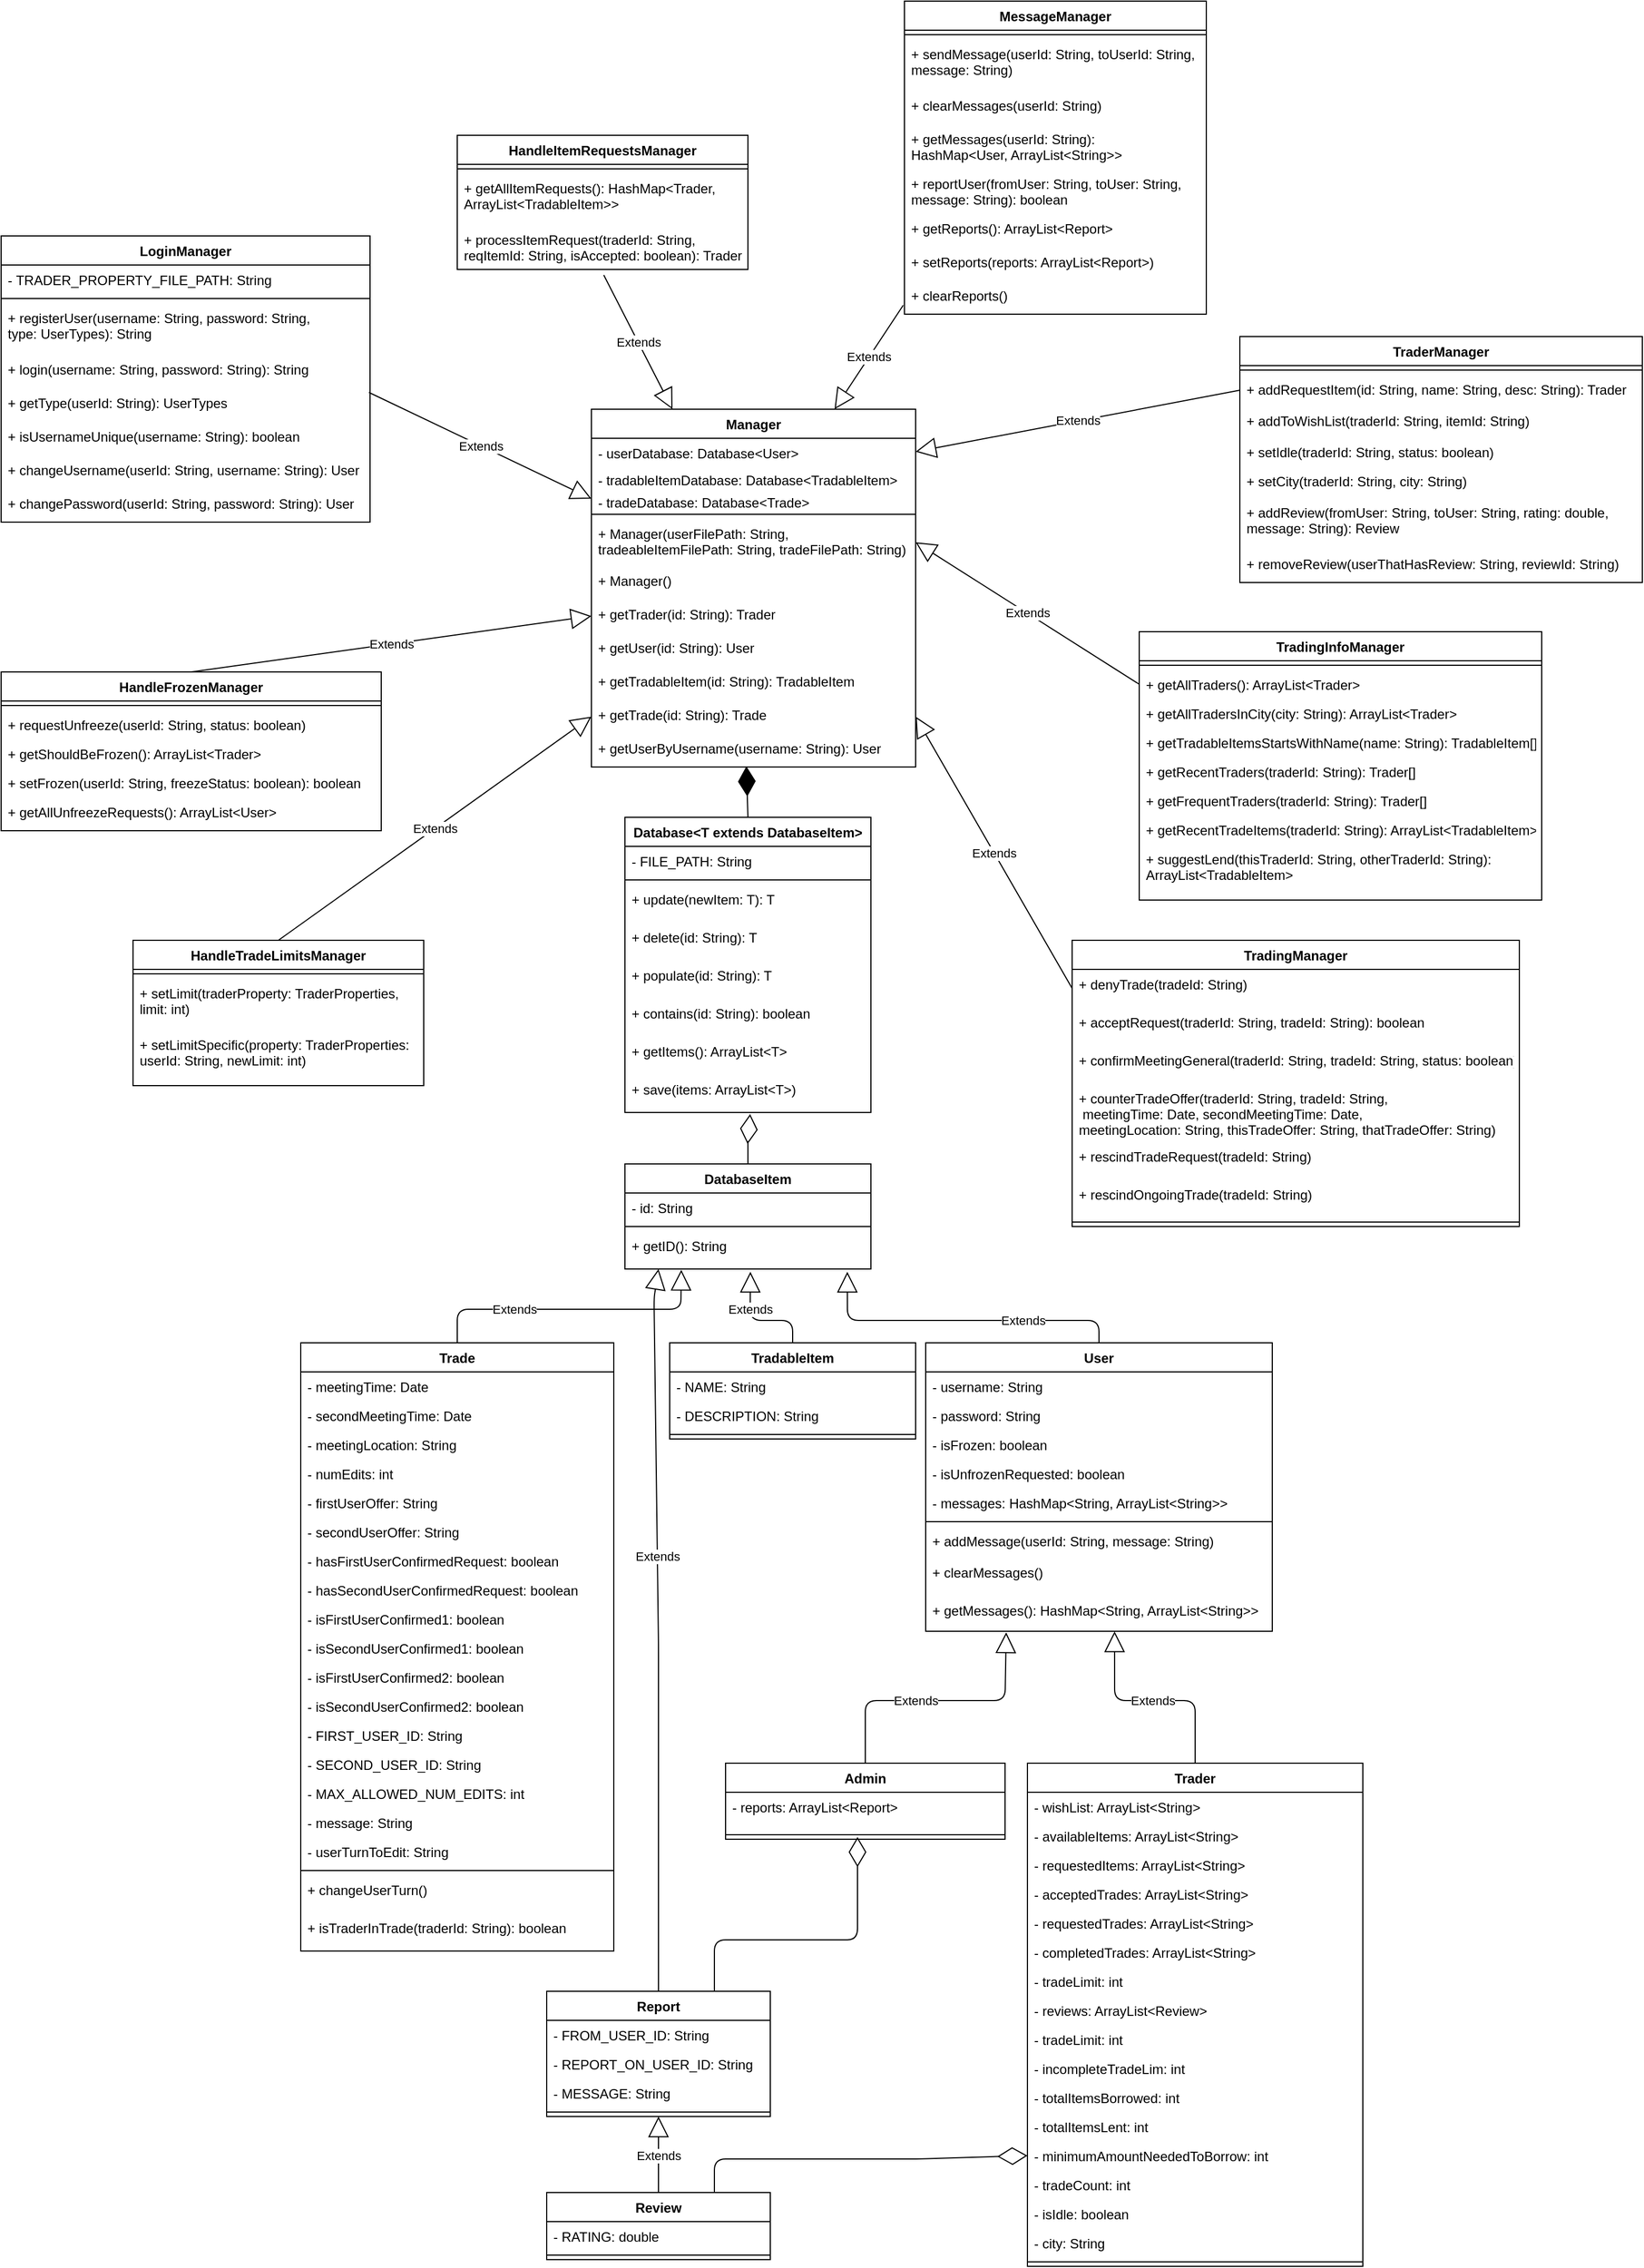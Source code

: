 <mxfile version="13.5.1" type="device"><diagram id="C5RBs43oDa-KdzZeNtuy" name="Page-1"><mxGraphModel dx="1808" dy="548" grid="1" gridSize="10" guides="1" tooltips="1" connect="1" arrows="1" fold="1" page="1" pageScale="1" pageWidth="827" pageHeight="1169" math="0" shadow="0"><root><mxCell id="WIyWlLk6GJQsqaUBKTNV-0"/><mxCell id="WIyWlLk6GJQsqaUBKTNV-1" parent="WIyWlLk6GJQsqaUBKTNV-0"/><mxCell id="7PWn8Yp-xH04kgllYcuz-197" value="Extends" style="endArrow=block;endSize=16;endFill=0;html=1;exitX=0.5;exitY=0;exitDx=0;exitDy=0;entryX=0.545;entryY=1.004;entryDx=0;entryDy=0;entryPerimeter=0;" parent="WIyWlLk6GJQsqaUBKTNV-1" source="7PWn8Yp-xH04kgllYcuz-126" target="7PWn8Yp-xH04kgllYcuz-152" edge="1"><mxGeometry x="-0.01" width="160" relative="1" as="geometry"><mxPoint x="300" y="1560" as="sourcePoint"/><mxPoint x="353.56" y="1542.748" as="targetPoint"/><Array as="points"><mxPoint x="490" y="1540"/><mxPoint x="418" y="1540"/></Array><mxPoint as="offset"/></mxGeometry></mxCell><mxCell id="7PWn8Yp-xH04kgllYcuz-198" value="Extends" style="endArrow=block;endSize=16;endFill=0;html=1;exitX=0.5;exitY=0;exitDx=0;exitDy=0;" parent="WIyWlLk6GJQsqaUBKTNV-1" source="7PWn8Yp-xH04kgllYcuz-140" edge="1"><mxGeometry x="-0.165" width="160" relative="1" as="geometry"><mxPoint x="575" y="1620.0" as="sourcePoint"/><mxPoint x="321" y="1479" as="targetPoint"/><Array as="points"><mxPoint x="195" y="1540"/><mxPoint x="320" y="1540"/></Array><mxPoint as="offset"/></mxGeometry></mxCell><mxCell id="7PWn8Yp-xH04kgllYcuz-229" value="Extends" style="endArrow=block;endSize=16;endFill=0;html=1;exitX=0.5;exitY=0;exitDx=0;exitDy=0;entryX=0.229;entryY=1.021;entryDx=0;entryDy=0;entryPerimeter=0;" parent="WIyWlLk6GJQsqaUBKTNV-1" source="7PWn8Yp-xH04kgllYcuz-157" target="7PWn8Yp-xH04kgllYcuz-228" edge="1"><mxGeometry x="-0.39" width="160" relative="1" as="geometry"><mxPoint x="205" y="1620" as="sourcePoint"/><mxPoint x="278.8" y="1524.844" as="targetPoint"/><Array as="points"><mxPoint x="-170" y="1190"/><mxPoint x="30" y="1190"/></Array><mxPoint as="offset"/></mxGeometry></mxCell><mxCell id="7PWn8Yp-xH04kgllYcuz-230" value="Extends" style="endArrow=block;endSize=16;endFill=0;html=1;exitX=0.5;exitY=0;exitDx=0;exitDy=0;entryX=0.51;entryY=1.074;entryDx=0;entryDy=0;entryPerimeter=0;" parent="WIyWlLk6GJQsqaUBKTNV-1" source="7PWn8Yp-xH04kgllYcuz-176" target="7PWn8Yp-xH04kgllYcuz-228" edge="1"><mxGeometry x="0.34" width="160" relative="1" as="geometry"><mxPoint x="-130" y="1230" as="sourcePoint"/><mxPoint x="39.94" y="1155.054" as="targetPoint"/><Array as="points"><mxPoint x="130" y="1200"/><mxPoint x="92" y="1200"/></Array><mxPoint as="offset"/></mxGeometry></mxCell><mxCell id="7PWn8Yp-xH04kgllYcuz-231" value="Extends" style="endArrow=block;endSize=16;endFill=0;html=1;exitX=0.5;exitY=0;exitDx=0;exitDy=0;entryX=0.904;entryY=1.074;entryDx=0;entryDy=0;entryPerimeter=0;" parent="WIyWlLk6GJQsqaUBKTNV-1" source="7PWn8Yp-xH04kgllYcuz-112" target="7PWn8Yp-xH04kgllYcuz-228" edge="1"><mxGeometry x="-0.39" width="160" relative="1" as="geometry"><mxPoint x="100" y="1230" as="sourcePoint"/><mxPoint x="140" y="1145" as="targetPoint"/><Array as="points"><mxPoint x="404" y="1200"/><mxPoint x="179" y="1200"/></Array><mxPoint as="offset"/></mxGeometry></mxCell><mxCell id="7PWn8Yp-xH04kgllYcuz-62" value="LoginManager" style="swimlane;fontStyle=1;align=center;verticalAlign=top;childLayout=stackLayout;horizontal=1;startSize=26;horizontalStack=0;resizeParent=1;resizeParentMax=0;resizeLast=0;collapsible=1;marginBottom=0;" parent="WIyWlLk6GJQsqaUBKTNV-1" vertex="1"><mxGeometry x="-578" y="230" width="330" height="256" as="geometry"/></mxCell><mxCell id="7PWn8Yp-xH04kgllYcuz-74" value="- TRADER_PROPERTY_FILE_PATH: String" style="text;strokeColor=none;fillColor=none;align=left;verticalAlign=top;spacingLeft=4;spacingRight=4;overflow=hidden;rotatable=0;points=[[0,0.5],[1,0.5]];portConstraint=eastwest;" parent="7PWn8Yp-xH04kgllYcuz-62" vertex="1"><mxGeometry y="26" width="330" height="26" as="geometry"/></mxCell><mxCell id="7PWn8Yp-xH04kgllYcuz-65" value="" style="line;strokeWidth=1;fillColor=none;align=left;verticalAlign=middle;spacingTop=-1;spacingLeft=3;spacingRight=3;rotatable=0;labelPosition=right;points=[];portConstraint=eastwest;" parent="7PWn8Yp-xH04kgllYcuz-62" vertex="1"><mxGeometry y="52" width="330" height="8" as="geometry"/></mxCell><mxCell id="7PWn8Yp-xH04kgllYcuz-70" value="+ registerUser(username: String, password: String, &#10;type: UserTypes): String" style="text;strokeColor=none;fillColor=none;align=left;verticalAlign=top;spacingLeft=4;spacingRight=4;overflow=hidden;rotatable=0;points=[[0,0.5],[1,0.5]];portConstraint=eastwest;" parent="7PWn8Yp-xH04kgllYcuz-62" vertex="1"><mxGeometry y="60" width="330" height="46" as="geometry"/></mxCell><mxCell id="7PWn8Yp-xH04kgllYcuz-75" value="+ login(username: String, password: String): String" style="text;strokeColor=none;fillColor=none;align=left;verticalAlign=top;spacingLeft=4;spacingRight=4;overflow=hidden;rotatable=0;points=[[0,0.5],[1,0.5]];portConstraint=eastwest;" parent="7PWn8Yp-xH04kgllYcuz-62" vertex="1"><mxGeometry y="106" width="330" height="30" as="geometry"/></mxCell><mxCell id="7PWn8Yp-xH04kgllYcuz-76" value="+ getType(userId: String): UserTypes" style="text;strokeColor=none;fillColor=none;align=left;verticalAlign=top;spacingLeft=4;spacingRight=4;overflow=hidden;rotatable=0;points=[[0,0.5],[1,0.5]];portConstraint=eastwest;" parent="7PWn8Yp-xH04kgllYcuz-62" vertex="1"><mxGeometry y="136" width="330" height="30" as="geometry"/></mxCell><mxCell id="7PWn8Yp-xH04kgllYcuz-77" value="+ isUsernameUnique(username: String): boolean" style="text;strokeColor=none;fillColor=none;align=left;verticalAlign=top;spacingLeft=4;spacingRight=4;overflow=hidden;rotatable=0;points=[[0,0.5],[1,0.5]];portConstraint=eastwest;" parent="7PWn8Yp-xH04kgllYcuz-62" vertex="1"><mxGeometry y="166" width="330" height="30" as="geometry"/></mxCell><mxCell id="ZZGzhJtJDZJ2j_Bna8Wa-62" value="+ changeUsername(userId: String, username: String): User" style="text;strokeColor=none;fillColor=none;align=left;verticalAlign=top;spacingLeft=4;spacingRight=4;overflow=hidden;rotatable=0;points=[[0,0.5],[1,0.5]];portConstraint=eastwest;" vertex="1" parent="7PWn8Yp-xH04kgllYcuz-62"><mxGeometry y="196" width="330" height="30" as="geometry"/></mxCell><mxCell id="ZZGzhJtJDZJ2j_Bna8Wa-63" value="+ changePassword(userId: String, password: String): User" style="text;strokeColor=none;fillColor=none;align=left;verticalAlign=top;spacingLeft=4;spacingRight=4;overflow=hidden;rotatable=0;points=[[0,0.5],[1,0.5]];portConstraint=eastwest;" vertex="1" parent="7PWn8Yp-xH04kgllYcuz-62"><mxGeometry y="226" width="330" height="30" as="geometry"/></mxCell><mxCell id="ZZGzhJtJDZJ2j_Bna8Wa-76" value="MessageManager" style="swimlane;fontStyle=1;align=center;verticalAlign=top;childLayout=stackLayout;horizontal=1;startSize=26;horizontalStack=0;resizeParent=1;resizeParentMax=0;resizeLast=0;collapsible=1;marginBottom=0;" vertex="1" parent="WIyWlLk6GJQsqaUBKTNV-1"><mxGeometry x="230" y="20" width="270" height="280" as="geometry"/></mxCell><mxCell id="ZZGzhJtJDZJ2j_Bna8Wa-77" value="" style="line;strokeWidth=1;fillColor=none;align=left;verticalAlign=middle;spacingTop=-1;spacingLeft=3;spacingRight=3;rotatable=0;labelPosition=right;points=[];portConstraint=eastwest;" vertex="1" parent="ZZGzhJtJDZJ2j_Bna8Wa-76"><mxGeometry y="26" width="270" height="8" as="geometry"/></mxCell><mxCell id="ZZGzhJtJDZJ2j_Bna8Wa-78" value="+ sendMessage(userId: String, toUserId: String, &#10;message: String)" style="text;strokeColor=none;fillColor=none;align=left;verticalAlign=top;spacingLeft=4;spacingRight=4;overflow=hidden;rotatable=0;points=[[0,0.5],[1,0.5]];portConstraint=eastwest;" vertex="1" parent="ZZGzhJtJDZJ2j_Bna8Wa-76"><mxGeometry y="34" width="270" height="46" as="geometry"/></mxCell><mxCell id="ZZGzhJtJDZJ2j_Bna8Wa-81" value="+ clearMessages(userId: String)" style="text;strokeColor=none;fillColor=none;align=left;verticalAlign=top;spacingLeft=4;spacingRight=4;overflow=hidden;rotatable=0;points=[[0,0.5],[1,0.5]];portConstraint=eastwest;" vertex="1" parent="ZZGzhJtJDZJ2j_Bna8Wa-76"><mxGeometry y="80" width="270" height="30" as="geometry"/></mxCell><mxCell id="ZZGzhJtJDZJ2j_Bna8Wa-82" value="+ getMessages(userId: String): &#10;HashMap&lt;User, ArrayList&lt;String&gt;&gt;" style="text;strokeColor=none;fillColor=none;align=left;verticalAlign=top;spacingLeft=4;spacingRight=4;overflow=hidden;rotatable=0;points=[[0,0.5],[1,0.5]];portConstraint=eastwest;" vertex="1" parent="ZZGzhJtJDZJ2j_Bna8Wa-76"><mxGeometry y="110" width="270" height="40" as="geometry"/></mxCell><mxCell id="ZZGzhJtJDZJ2j_Bna8Wa-83" value="+ reportUser(fromUser: String, toUser: String, &#10;message: String): boolean" style="text;strokeColor=none;fillColor=none;align=left;verticalAlign=top;spacingLeft=4;spacingRight=4;overflow=hidden;rotatable=0;points=[[0,0.5],[1,0.5]];portConstraint=eastwest;" vertex="1" parent="ZZGzhJtJDZJ2j_Bna8Wa-76"><mxGeometry y="150" width="270" height="40" as="geometry"/></mxCell><mxCell id="ZZGzhJtJDZJ2j_Bna8Wa-84" value="+ getReports(): ArrayList&lt;Report&gt;" style="text;strokeColor=none;fillColor=none;align=left;verticalAlign=top;spacingLeft=4;spacingRight=4;overflow=hidden;rotatable=0;points=[[0,0.5],[1,0.5]];portConstraint=eastwest;" vertex="1" parent="ZZGzhJtJDZJ2j_Bna8Wa-76"><mxGeometry y="190" width="270" height="30" as="geometry"/></mxCell><mxCell id="ZZGzhJtJDZJ2j_Bna8Wa-85" value="+ setReports(reports: ArrayList&lt;Report&gt;)" style="text;strokeColor=none;fillColor=none;align=left;verticalAlign=top;spacingLeft=4;spacingRight=4;overflow=hidden;rotatable=0;points=[[0,0.5],[1,0.5]];portConstraint=eastwest;" vertex="1" parent="ZZGzhJtJDZJ2j_Bna8Wa-76"><mxGeometry y="220" width="270" height="30" as="geometry"/></mxCell><mxCell id="ZZGzhJtJDZJ2j_Bna8Wa-86" value="+ clearReports()" style="text;strokeColor=none;fillColor=none;align=left;verticalAlign=top;spacingLeft=4;spacingRight=4;overflow=hidden;rotatable=0;points=[[0,0.5],[1,0.5]];portConstraint=eastwest;" vertex="1" parent="ZZGzhJtJDZJ2j_Bna8Wa-76"><mxGeometry y="250" width="270" height="30" as="geometry"/></mxCell><mxCell id="ZZGzhJtJDZJ2j_Bna8Wa-51" value="HandleItemRequestsManager" style="swimlane;fontStyle=1;align=center;verticalAlign=top;childLayout=stackLayout;horizontal=1;startSize=26;horizontalStack=0;resizeParent=1;resizeParentMax=0;resizeLast=0;collapsible=1;marginBottom=0;" vertex="1" parent="WIyWlLk6GJQsqaUBKTNV-1"><mxGeometry x="-170" y="140" width="260" height="120" as="geometry"/></mxCell><mxCell id="ZZGzhJtJDZJ2j_Bna8Wa-52" value="" style="line;strokeWidth=1;fillColor=none;align=left;verticalAlign=middle;spacingTop=-1;spacingLeft=3;spacingRight=3;rotatable=0;labelPosition=right;points=[];portConstraint=eastwest;" vertex="1" parent="ZZGzhJtJDZJ2j_Bna8Wa-51"><mxGeometry y="26" width="260" height="8" as="geometry"/></mxCell><mxCell id="ZZGzhJtJDZJ2j_Bna8Wa-53" value="+ getAllItemRequests(): HashMap&lt;Trader, &#10;ArrayList&lt;TradableItem&gt;&gt;" style="text;strokeColor=none;fillColor=none;align=left;verticalAlign=top;spacingLeft=4;spacingRight=4;overflow=hidden;rotatable=0;points=[[0,0.5],[1,0.5]];portConstraint=eastwest;" vertex="1" parent="ZZGzhJtJDZJ2j_Bna8Wa-51"><mxGeometry y="34" width="260" height="46" as="geometry"/></mxCell><mxCell id="ZZGzhJtJDZJ2j_Bna8Wa-56" value="+ processItemRequest(traderId: String, &#10;reqItemId: String, isAccepted: boolean): Trader" style="text;strokeColor=none;fillColor=none;align=left;verticalAlign=top;spacingLeft=4;spacingRight=4;overflow=hidden;rotatable=0;points=[[0,0.5],[1,0.5]];portConstraint=eastwest;" vertex="1" parent="ZZGzhJtJDZJ2j_Bna8Wa-51"><mxGeometry y="80" width="260" height="40" as="geometry"/></mxCell><mxCell id="7PWn8Yp-xH04kgllYcuz-101" value="TraderManager" style="swimlane;fontStyle=1;align=center;verticalAlign=top;childLayout=stackLayout;horizontal=1;startSize=26;horizontalStack=0;resizeParent=1;resizeParentMax=0;resizeLast=0;collapsible=1;marginBottom=0;" parent="WIyWlLk6GJQsqaUBKTNV-1" vertex="1"><mxGeometry x="530" y="320" width="360" height="220" as="geometry"/></mxCell><mxCell id="7PWn8Yp-xH04kgllYcuz-106" value="" style="line;strokeWidth=1;fillColor=none;align=left;verticalAlign=middle;spacingTop=-1;spacingLeft=3;spacingRight=3;rotatable=0;labelPosition=right;points=[];portConstraint=eastwest;" parent="7PWn8Yp-xH04kgllYcuz-101" vertex="1"><mxGeometry y="26" width="360" height="8" as="geometry"/></mxCell><mxCell id="7PWn8Yp-xH04kgllYcuz-107" value="+ addRequestItem(id: String, name: String, desc: String): Trader" style="text;strokeColor=none;fillColor=none;align=left;verticalAlign=top;spacingLeft=4;spacingRight=4;overflow=hidden;rotatable=0;points=[[0,0.5],[1,0.5]];portConstraint=eastwest;" parent="7PWn8Yp-xH04kgllYcuz-101" vertex="1"><mxGeometry y="34" width="360" height="28" as="geometry"/></mxCell><mxCell id="7PWn8Yp-xH04kgllYcuz-108" value="+ addToWishList(traderId: String, itemId: String)" style="text;strokeColor=none;fillColor=none;align=left;verticalAlign=top;spacingLeft=4;spacingRight=4;overflow=hidden;rotatable=0;points=[[0,0.5],[1,0.5]];portConstraint=eastwest;" parent="7PWn8Yp-xH04kgllYcuz-101" vertex="1"><mxGeometry y="62" width="360" height="28" as="geometry"/></mxCell><mxCell id="7PWn8Yp-xH04kgllYcuz-109" value="+ setIdle(traderId: String, status: boolean)" style="text;strokeColor=none;fillColor=none;align=left;verticalAlign=top;spacingLeft=4;spacingRight=4;overflow=hidden;rotatable=0;points=[[0,0.5],[1,0.5]];portConstraint=eastwest;" parent="7PWn8Yp-xH04kgllYcuz-101" vertex="1"><mxGeometry y="90" width="360" height="26" as="geometry"/></mxCell><mxCell id="7PWn8Yp-xH04kgllYcuz-110" value="+ setCity(traderId: String, city: String)" style="text;strokeColor=none;fillColor=none;align=left;verticalAlign=top;spacingLeft=4;spacingRight=4;overflow=hidden;rotatable=0;points=[[0,0.5],[1,0.5]];portConstraint=eastwest;" parent="7PWn8Yp-xH04kgllYcuz-101" vertex="1"><mxGeometry y="116" width="360" height="28" as="geometry"/></mxCell><mxCell id="7PWn8Yp-xH04kgllYcuz-111" value="+ addReview(fromUser: String, toUser: String, rating: double, &#10;message: String): Review" style="text;strokeColor=none;fillColor=none;align=left;verticalAlign=top;spacingLeft=4;spacingRight=4;overflow=hidden;rotatable=0;points=[[0,0.5],[1,0.5]];portConstraint=eastwest;" parent="7PWn8Yp-xH04kgllYcuz-101" vertex="1"><mxGeometry y="144" width="360" height="46" as="geometry"/></mxCell><mxCell id="ZZGzhJtJDZJ2j_Bna8Wa-88" value="+ removeReview(userThatHasReview: String, reviewId: String)" style="text;strokeColor=none;fillColor=none;align=left;verticalAlign=top;spacingLeft=4;spacingRight=4;overflow=hidden;rotatable=0;points=[[0,0.5],[1,0.5]];portConstraint=eastwest;" vertex="1" parent="7PWn8Yp-xH04kgllYcuz-101"><mxGeometry y="190" width="360" height="30" as="geometry"/></mxCell><mxCell id="7PWn8Yp-xH04kgllYcuz-140" value="Admin" style="swimlane;fontStyle=1;align=center;verticalAlign=top;childLayout=stackLayout;horizontal=1;startSize=26;horizontalStack=0;resizeParent=1;resizeParentMax=0;resizeLast=0;collapsible=1;marginBottom=0;" parent="WIyWlLk6GJQsqaUBKTNV-1" vertex="1"><mxGeometry x="70" y="1596" width="250" height="68" as="geometry"/></mxCell><mxCell id="ZZGzhJtJDZJ2j_Bna8Wa-40" value="- reports: ArrayList&lt;Report&gt;" style="text;strokeColor=none;fillColor=none;align=left;verticalAlign=top;spacingLeft=4;spacingRight=4;overflow=hidden;rotatable=0;points=[[0,0.5],[1,0.5]];portConstraint=eastwest;" vertex="1" parent="7PWn8Yp-xH04kgllYcuz-140"><mxGeometry y="26" width="250" height="34" as="geometry"/></mxCell><mxCell id="7PWn8Yp-xH04kgllYcuz-148" value="" style="line;strokeWidth=1;fillColor=none;align=left;verticalAlign=middle;spacingTop=-1;spacingLeft=3;spacingRight=3;rotatable=0;labelPosition=right;points=[];portConstraint=eastwest;" parent="7PWn8Yp-xH04kgllYcuz-140" vertex="1"><mxGeometry y="60" width="250" height="8" as="geometry"/></mxCell><mxCell id="7PWn8Yp-xH04kgllYcuz-223" value="DatabaseItem" style="swimlane;fontStyle=1;align=center;verticalAlign=top;childLayout=stackLayout;horizontal=1;startSize=26;horizontalStack=0;resizeParent=1;resizeParentMax=0;resizeLast=0;collapsible=1;marginBottom=0;" parent="WIyWlLk6GJQsqaUBKTNV-1" vertex="1"><mxGeometry x="-20" y="1060" width="220" height="94" as="geometry"/></mxCell><mxCell id="7PWn8Yp-xH04kgllYcuz-224" value="- id: String" style="text;strokeColor=none;fillColor=none;align=left;verticalAlign=top;spacingLeft=4;spacingRight=4;overflow=hidden;rotatable=0;points=[[0,0.5],[1,0.5]];portConstraint=eastwest;" parent="7PWn8Yp-xH04kgllYcuz-223" vertex="1"><mxGeometry y="26" width="220" height="26" as="geometry"/></mxCell><mxCell id="7PWn8Yp-xH04kgllYcuz-226" value="" style="line;strokeWidth=1;fillColor=none;align=left;verticalAlign=middle;spacingTop=-1;spacingLeft=3;spacingRight=3;rotatable=0;labelPosition=right;points=[];portConstraint=eastwest;" parent="7PWn8Yp-xH04kgllYcuz-223" vertex="1"><mxGeometry y="52" width="220" height="8" as="geometry"/></mxCell><mxCell id="7PWn8Yp-xH04kgllYcuz-228" value="+ getID(): String" style="text;strokeColor=none;fillColor=none;align=left;verticalAlign=top;spacingLeft=4;spacingRight=4;overflow=hidden;rotatable=0;points=[[0,0.5],[1,0.5]];portConstraint=eastwest;" parent="7PWn8Yp-xH04kgllYcuz-223" vertex="1"><mxGeometry y="60" width="220" height="34" as="geometry"/></mxCell><mxCell id="7PWn8Yp-xH04kgllYcuz-246" value="" style="endArrow=diamondThin;endFill=0;endSize=24;html=1;exitX=0.5;exitY=0;exitDx=0;exitDy=0;entryX=0.509;entryY=1.042;entryDx=0;entryDy=0;entryPerimeter=0;" parent="WIyWlLk6GJQsqaUBKTNV-1" source="7PWn8Yp-xH04kgllYcuz-223" target="7PWn8Yp-xH04kgllYcuz-240" edge="1"><mxGeometry width="160" relative="1" as="geometry"><mxPoint x="625" y="1010.0" as="sourcePoint"/><mxPoint x="90" y="1010" as="targetPoint"/><Array as="points"><mxPoint x="90" y="1039"/></Array></mxGeometry></mxCell><mxCell id="7PWn8Yp-xH04kgllYcuz-157" value="Trade" style="swimlane;fontStyle=1;align=center;verticalAlign=top;childLayout=stackLayout;horizontal=1;startSize=26;horizontalStack=0;resizeParent=1;resizeParentMax=0;resizeLast=0;collapsible=1;marginBottom=0;" parent="WIyWlLk6GJQsqaUBKTNV-1" vertex="1"><mxGeometry x="-310" y="1220" width="280" height="544" as="geometry"/></mxCell><mxCell id="7PWn8Yp-xH04kgllYcuz-158" value="- meetingTime: Date" style="text;strokeColor=none;fillColor=none;align=left;verticalAlign=top;spacingLeft=4;spacingRight=4;overflow=hidden;rotatable=0;points=[[0,0.5],[1,0.5]];portConstraint=eastwest;" parent="7PWn8Yp-xH04kgllYcuz-157" vertex="1"><mxGeometry y="26" width="280" height="26" as="geometry"/></mxCell><mxCell id="7PWn8Yp-xH04kgllYcuz-159" value="- secondMeetingTime: Date" style="text;strokeColor=none;fillColor=none;align=left;verticalAlign=top;spacingLeft=4;spacingRight=4;overflow=hidden;rotatable=0;points=[[0,0.5],[1,0.5]];portConstraint=eastwest;" parent="7PWn8Yp-xH04kgllYcuz-157" vertex="1"><mxGeometry y="52" width="280" height="26" as="geometry"/></mxCell><mxCell id="7PWn8Yp-xH04kgllYcuz-160" value="- meetingLocation: String" style="text;strokeColor=none;fillColor=none;align=left;verticalAlign=top;spacingLeft=4;spacingRight=4;overflow=hidden;rotatable=0;points=[[0,0.5],[1,0.5]];portConstraint=eastwest;" parent="7PWn8Yp-xH04kgllYcuz-157" vertex="1"><mxGeometry y="78" width="280" height="26" as="geometry"/></mxCell><mxCell id="7PWn8Yp-xH04kgllYcuz-168" value="- numEdits: int" style="text;strokeColor=none;fillColor=none;align=left;verticalAlign=top;spacingLeft=4;spacingRight=4;overflow=hidden;rotatable=0;points=[[0,0.5],[1,0.5]];portConstraint=eastwest;" parent="7PWn8Yp-xH04kgllYcuz-157" vertex="1"><mxGeometry y="104" width="280" height="26" as="geometry"/></mxCell><mxCell id="7PWn8Yp-xH04kgllYcuz-169" value="- firstUserOffer: String" style="text;strokeColor=none;fillColor=none;align=left;verticalAlign=top;spacingLeft=4;spacingRight=4;overflow=hidden;rotatable=0;points=[[0,0.5],[1,0.5]];portConstraint=eastwest;" parent="7PWn8Yp-xH04kgllYcuz-157" vertex="1"><mxGeometry y="130" width="280" height="26" as="geometry"/></mxCell><mxCell id="7PWn8Yp-xH04kgllYcuz-161" value="- secondUserOffer: String" style="text;strokeColor=none;fillColor=none;align=left;verticalAlign=top;spacingLeft=4;spacingRight=4;overflow=hidden;rotatable=0;points=[[0,0.5],[1,0.5]];portConstraint=eastwest;" parent="7PWn8Yp-xH04kgllYcuz-157" vertex="1"><mxGeometry y="156" width="280" height="26" as="geometry"/></mxCell><mxCell id="7PWn8Yp-xH04kgllYcuz-170" value="- hasFirstUserConfirmedRequest: boolean" style="text;strokeColor=none;fillColor=none;align=left;verticalAlign=top;spacingLeft=4;spacingRight=4;overflow=hidden;rotatable=0;points=[[0,0.5],[1,0.5]];portConstraint=eastwest;" parent="7PWn8Yp-xH04kgllYcuz-157" vertex="1"><mxGeometry y="182" width="280" height="26" as="geometry"/></mxCell><mxCell id="ZZGzhJtJDZJ2j_Bna8Wa-18" value="- hasSecondUserConfirmedRequest: boolean" style="text;strokeColor=none;fillColor=none;align=left;verticalAlign=top;spacingLeft=4;spacingRight=4;overflow=hidden;rotatable=0;points=[[0,0.5],[1,0.5]];portConstraint=eastwest;" vertex="1" parent="7PWn8Yp-xH04kgllYcuz-157"><mxGeometry y="208" width="280" height="26" as="geometry"/></mxCell><mxCell id="ZZGzhJtJDZJ2j_Bna8Wa-19" value="- isFirstUserConfirmed1: boolean" style="text;strokeColor=none;fillColor=none;align=left;verticalAlign=top;spacingLeft=4;spacingRight=4;overflow=hidden;rotatable=0;points=[[0,0.5],[1,0.5]];portConstraint=eastwest;" vertex="1" parent="7PWn8Yp-xH04kgllYcuz-157"><mxGeometry y="234" width="280" height="26" as="geometry"/></mxCell><mxCell id="ZZGzhJtJDZJ2j_Bna8Wa-22" value="- isSecondUserConfirmed1: boolean" style="text;strokeColor=none;fillColor=none;align=left;verticalAlign=top;spacingLeft=4;spacingRight=4;overflow=hidden;rotatable=0;points=[[0,0.5],[1,0.5]];portConstraint=eastwest;" vertex="1" parent="7PWn8Yp-xH04kgllYcuz-157"><mxGeometry y="260" width="280" height="26" as="geometry"/></mxCell><mxCell id="ZZGzhJtJDZJ2j_Bna8Wa-21" value="- isFirstUserConfirmed2: boolean" style="text;strokeColor=none;fillColor=none;align=left;verticalAlign=top;spacingLeft=4;spacingRight=4;overflow=hidden;rotatable=0;points=[[0,0.5],[1,0.5]];portConstraint=eastwest;" vertex="1" parent="7PWn8Yp-xH04kgllYcuz-157"><mxGeometry y="286" width="280" height="26" as="geometry"/></mxCell><mxCell id="ZZGzhJtJDZJ2j_Bna8Wa-20" value="- isSecondUserConfirmed2: boolean" style="text;strokeColor=none;fillColor=none;align=left;verticalAlign=top;spacingLeft=4;spacingRight=4;overflow=hidden;rotatable=0;points=[[0,0.5],[1,0.5]];portConstraint=eastwest;" vertex="1" parent="7PWn8Yp-xH04kgllYcuz-157"><mxGeometry y="312" width="280" height="26" as="geometry"/></mxCell><mxCell id="ZZGzhJtJDZJ2j_Bna8Wa-23" value="- FIRST_USER_ID: String" style="text;strokeColor=none;fillColor=none;align=left;verticalAlign=top;spacingLeft=4;spacingRight=4;overflow=hidden;rotatable=0;points=[[0,0.5],[1,0.5]];portConstraint=eastwest;" vertex="1" parent="7PWn8Yp-xH04kgllYcuz-157"><mxGeometry y="338" width="280" height="26" as="geometry"/></mxCell><mxCell id="ZZGzhJtJDZJ2j_Bna8Wa-25" value="- SECOND_USER_ID: String" style="text;strokeColor=none;fillColor=none;align=left;verticalAlign=top;spacingLeft=4;spacingRight=4;overflow=hidden;rotatable=0;points=[[0,0.5],[1,0.5]];portConstraint=eastwest;" vertex="1" parent="7PWn8Yp-xH04kgllYcuz-157"><mxGeometry y="364" width="280" height="26" as="geometry"/></mxCell><mxCell id="ZZGzhJtJDZJ2j_Bna8Wa-24" value="- MAX_ALLOWED_NUM_EDITS: int" style="text;strokeColor=none;fillColor=none;align=left;verticalAlign=top;spacingLeft=4;spacingRight=4;overflow=hidden;rotatable=0;points=[[0,0.5],[1,0.5]];portConstraint=eastwest;" vertex="1" parent="7PWn8Yp-xH04kgllYcuz-157"><mxGeometry y="390" width="280" height="26" as="geometry"/></mxCell><mxCell id="ZZGzhJtJDZJ2j_Bna8Wa-26" value="- message: String" style="text;strokeColor=none;fillColor=none;align=left;verticalAlign=top;spacingLeft=4;spacingRight=4;overflow=hidden;rotatable=0;points=[[0,0.5],[1,0.5]];portConstraint=eastwest;" vertex="1" parent="7PWn8Yp-xH04kgllYcuz-157"><mxGeometry y="416" width="280" height="26" as="geometry"/></mxCell><mxCell id="ZZGzhJtJDZJ2j_Bna8Wa-27" value="- userTurnToEdit: String" style="text;strokeColor=none;fillColor=none;align=left;verticalAlign=top;spacingLeft=4;spacingRight=4;overflow=hidden;rotatable=0;points=[[0,0.5],[1,0.5]];portConstraint=eastwest;" vertex="1" parent="7PWn8Yp-xH04kgllYcuz-157"><mxGeometry y="442" width="280" height="26" as="geometry"/></mxCell><mxCell id="7PWn8Yp-xH04kgllYcuz-162" value="" style="line;strokeWidth=1;fillColor=none;align=left;verticalAlign=middle;spacingTop=-1;spacingLeft=3;spacingRight=3;rotatable=0;labelPosition=right;points=[];portConstraint=eastwest;" parent="7PWn8Yp-xH04kgllYcuz-157" vertex="1"><mxGeometry y="468" width="280" height="8" as="geometry"/></mxCell><mxCell id="7PWn8Yp-xH04kgllYcuz-175" value="+ changeUserTurn()" style="text;strokeColor=none;fillColor=none;align=left;verticalAlign=top;spacingLeft=4;spacingRight=4;overflow=hidden;rotatable=0;points=[[0,0.5],[1,0.5]];portConstraint=eastwest;" parent="7PWn8Yp-xH04kgllYcuz-157" vertex="1"><mxGeometry y="476" width="280" height="34" as="geometry"/></mxCell><mxCell id="ZZGzhJtJDZJ2j_Bna8Wa-28" value="+ isTraderInTrade(traderId: String): boolean" style="text;strokeColor=none;fillColor=none;align=left;verticalAlign=top;spacingLeft=4;spacingRight=4;overflow=hidden;rotatable=0;points=[[0,0.5],[1,0.5]];portConstraint=eastwest;" vertex="1" parent="7PWn8Yp-xH04kgllYcuz-157"><mxGeometry y="510" width="280" height="34" as="geometry"/></mxCell><mxCell id="ZZGzhJtJDZJ2j_Bna8Wa-107" value="Extends" style="endArrow=block;endSize=16;endFill=0;html=1;exitX=0.5;exitY=0;exitDx=0;exitDy=0;" edge="1" parent="WIyWlLk6GJQsqaUBKTNV-1" source="ZZGzhJtJDZJ2j_Bna8Wa-11"><mxGeometry x="0.204" width="160" relative="1" as="geometry"><mxPoint x="10.0" y="1977.29" as="sourcePoint"/><mxPoint x="10" y="1912" as="targetPoint"/><Array as="points"><mxPoint x="10" y="1990"/><mxPoint x="10" y="1947"/></Array><mxPoint as="offset"/></mxGeometry></mxCell><mxCell id="ZZGzhJtJDZJ2j_Bna8Wa-108" value="Extends" style="endArrow=block;endSize=16;endFill=0;html=1;exitX=0.5;exitY=0;exitDx=0;exitDy=0;" edge="1" parent="WIyWlLk6GJQsqaUBKTNV-1" source="ZZGzhJtJDZJ2j_Bna8Wa-0"><mxGeometry x="0.204" width="160" relative="1" as="geometry"><mxPoint x="-400" y="1237" as="sourcePoint"/><mxPoint x="10" y="1154" as="targetPoint"/><Array as="points"><mxPoint x="10" y="1490"/><mxPoint x="6" y="1180"/></Array><mxPoint as="offset"/></mxGeometry></mxCell><mxCell id="7PWn8Yp-xH04kgllYcuz-78" value="TradingInfoManager" style="swimlane;fontStyle=1;align=center;verticalAlign=top;childLayout=stackLayout;horizontal=1;startSize=26;horizontalStack=0;resizeParent=1;resizeParentMax=0;resizeLast=0;collapsible=1;marginBottom=0;" parent="WIyWlLk6GJQsqaUBKTNV-1" vertex="1"><mxGeometry x="440" y="584" width="360" height="240" as="geometry"/></mxCell><mxCell id="7PWn8Yp-xH04kgllYcuz-81" value="" style="line;strokeWidth=1;fillColor=none;align=left;verticalAlign=middle;spacingTop=-1;spacingLeft=3;spacingRight=3;rotatable=0;labelPosition=right;points=[];portConstraint=eastwest;" parent="7PWn8Yp-xH04kgllYcuz-78" vertex="1"><mxGeometry y="26" width="360" height="8" as="geometry"/></mxCell><mxCell id="7PWn8Yp-xH04kgllYcuz-84" value="+ getAllTraders(): ArrayList&lt;Trader&gt;" style="text;strokeColor=none;fillColor=none;align=left;verticalAlign=top;spacingLeft=4;spacingRight=4;overflow=hidden;rotatable=0;points=[[0,0.5],[1,0.5]];portConstraint=eastwest;" parent="7PWn8Yp-xH04kgllYcuz-78" vertex="1"><mxGeometry y="34" width="360" height="26" as="geometry"/></mxCell><mxCell id="ZZGzhJtJDZJ2j_Bna8Wa-89" value="+ getAllTradersInCity(city: String): ArrayList&lt;Trader&gt;" style="text;strokeColor=none;fillColor=none;align=left;verticalAlign=top;spacingLeft=4;spacingRight=4;overflow=hidden;rotatable=0;points=[[0,0.5],[1,0.5]];portConstraint=eastwest;" vertex="1" parent="7PWn8Yp-xH04kgllYcuz-78"><mxGeometry y="60" width="360" height="26" as="geometry"/></mxCell><mxCell id="ZZGzhJtJDZJ2j_Bna8Wa-90" value="+ getTradableItemsStartsWithName(name: String): TradableItem[]" style="text;strokeColor=none;fillColor=none;align=left;verticalAlign=top;spacingLeft=4;spacingRight=4;overflow=hidden;rotatable=0;points=[[0,0.5],[1,0.5]];portConstraint=eastwest;" vertex="1" parent="7PWn8Yp-xH04kgllYcuz-78"><mxGeometry y="86" width="360" height="26" as="geometry"/></mxCell><mxCell id="ZZGzhJtJDZJ2j_Bna8Wa-91" value="+ getRecentTraders(traderId: String): Trader[]" style="text;strokeColor=none;fillColor=none;align=left;verticalAlign=top;spacingLeft=4;spacingRight=4;overflow=hidden;rotatable=0;points=[[0,0.5],[1,0.5]];portConstraint=eastwest;" vertex="1" parent="7PWn8Yp-xH04kgllYcuz-78"><mxGeometry y="112" width="360" height="26" as="geometry"/></mxCell><mxCell id="ZZGzhJtJDZJ2j_Bna8Wa-92" value="+ getFrequentTraders(traderId: String): Trader[]" style="text;strokeColor=none;fillColor=none;align=left;verticalAlign=top;spacingLeft=4;spacingRight=4;overflow=hidden;rotatable=0;points=[[0,0.5],[1,0.5]];portConstraint=eastwest;" vertex="1" parent="7PWn8Yp-xH04kgllYcuz-78"><mxGeometry y="138" width="360" height="26" as="geometry"/></mxCell><mxCell id="ZZGzhJtJDZJ2j_Bna8Wa-93" value="+ getRecentTradeItems(traderId: String): ArrayList&lt;TradableItem&gt;" style="text;strokeColor=none;fillColor=none;align=left;verticalAlign=top;spacingLeft=4;spacingRight=4;overflow=hidden;rotatable=0;points=[[0,0.5],[1,0.5]];portConstraint=eastwest;" vertex="1" parent="7PWn8Yp-xH04kgllYcuz-78"><mxGeometry y="164" width="360" height="26" as="geometry"/></mxCell><mxCell id="ZZGzhJtJDZJ2j_Bna8Wa-94" value="+ suggestLend(thisTraderId: String, otherTraderId: String): &#10;ArrayList&lt;TradableItem&gt;" style="text;strokeColor=none;fillColor=none;align=left;verticalAlign=top;spacingLeft=4;spacingRight=4;overflow=hidden;rotatable=0;points=[[0,0.5],[1,0.5]];portConstraint=eastwest;" vertex="1" parent="7PWn8Yp-xH04kgllYcuz-78"><mxGeometry y="190" width="360" height="50" as="geometry"/></mxCell><mxCell id="ZZGzhJtJDZJ2j_Bna8Wa-42" value="HandleFrozenManager" style="swimlane;fontStyle=1;align=center;verticalAlign=top;childLayout=stackLayout;horizontal=1;startSize=26;horizontalStack=0;resizeParent=1;resizeParentMax=0;resizeLast=0;collapsible=1;marginBottom=0;" vertex="1" parent="WIyWlLk6GJQsqaUBKTNV-1"><mxGeometry x="-578" y="620" width="340" height="142" as="geometry"/></mxCell><mxCell id="ZZGzhJtJDZJ2j_Bna8Wa-45" value="" style="line;strokeWidth=1;fillColor=none;align=left;verticalAlign=middle;spacingTop=-1;spacingLeft=3;spacingRight=3;rotatable=0;labelPosition=right;points=[];portConstraint=eastwest;" vertex="1" parent="ZZGzhJtJDZJ2j_Bna8Wa-42"><mxGeometry y="26" width="340" height="8" as="geometry"/></mxCell><mxCell id="ZZGzhJtJDZJ2j_Bna8Wa-46" value="+ requestUnfreeze(userId: String, status: boolean)" style="text;strokeColor=none;fillColor=none;align=left;verticalAlign=top;spacingLeft=4;spacingRight=4;overflow=hidden;rotatable=0;points=[[0,0.5],[1,0.5]];portConstraint=eastwest;" vertex="1" parent="ZZGzhJtJDZJ2j_Bna8Wa-42"><mxGeometry y="34" width="340" height="26" as="geometry"/></mxCell><mxCell id="ZZGzhJtJDZJ2j_Bna8Wa-47" value="+ getShouldBeFrozen(): ArrayList&lt;Trader&gt;" style="text;strokeColor=none;fillColor=none;align=left;verticalAlign=top;spacingLeft=4;spacingRight=4;overflow=hidden;rotatable=0;points=[[0,0.5],[1,0.5]];portConstraint=eastwest;" vertex="1" parent="ZZGzhJtJDZJ2j_Bna8Wa-42"><mxGeometry y="60" width="340" height="26" as="geometry"/></mxCell><mxCell id="ZZGzhJtJDZJ2j_Bna8Wa-48" value="+ setFrozen(userId: String, freezeStatus: boolean): boolean" style="text;strokeColor=none;fillColor=none;align=left;verticalAlign=top;spacingLeft=4;spacingRight=4;overflow=hidden;rotatable=0;points=[[0,0.5],[1,0.5]];portConstraint=eastwest;" vertex="1" parent="ZZGzhJtJDZJ2j_Bna8Wa-42"><mxGeometry y="86" width="340" height="26" as="geometry"/></mxCell><mxCell id="ZZGzhJtJDZJ2j_Bna8Wa-50" value="+ getAllUnfreezeRequests(): ArrayList&lt;User&gt;" style="text;strokeColor=none;fillColor=none;align=left;verticalAlign=top;spacingLeft=4;spacingRight=4;overflow=hidden;rotatable=0;points=[[0,0.5],[1,0.5]];portConstraint=eastwest;" vertex="1" parent="ZZGzhJtJDZJ2j_Bna8Wa-42"><mxGeometry y="112" width="340" height="30" as="geometry"/></mxCell><mxCell id="ZZGzhJtJDZJ2j_Bna8Wa-95" value="TradingManager" style="swimlane;fontStyle=1;align=center;verticalAlign=top;childLayout=stackLayout;horizontal=1;startSize=26;horizontalStack=0;resizeParent=1;resizeParentMax=0;resizeLast=0;collapsible=1;marginBottom=0;" vertex="1" parent="WIyWlLk6GJQsqaUBKTNV-1"><mxGeometry x="380" y="860" width="400" height="256" as="geometry"/></mxCell><mxCell id="ZZGzhJtJDZJ2j_Bna8Wa-101" value="+ denyTrade(tradeId: String)" style="text;strokeColor=none;fillColor=none;align=left;verticalAlign=top;spacingLeft=4;spacingRight=4;overflow=hidden;rotatable=0;points=[[0,0.5],[1,0.5]];portConstraint=eastwest;" vertex="1" parent="ZZGzhJtJDZJ2j_Bna8Wa-95"><mxGeometry y="26" width="400" height="34" as="geometry"/></mxCell><mxCell id="ZZGzhJtJDZJ2j_Bna8Wa-102" value="+ acceptRequest(traderId: String, tradeId: String): boolean" style="text;strokeColor=none;fillColor=none;align=left;verticalAlign=top;spacingLeft=4;spacingRight=4;overflow=hidden;rotatable=0;points=[[0,0.5],[1,0.5]];portConstraint=eastwest;" vertex="1" parent="ZZGzhJtJDZJ2j_Bna8Wa-95"><mxGeometry y="60" width="400" height="34" as="geometry"/></mxCell><mxCell id="ZZGzhJtJDZJ2j_Bna8Wa-103" value="+ confirmMeetingGeneral(traderId: String, tradeId: String, status: boolean)" style="text;strokeColor=none;fillColor=none;align=left;verticalAlign=top;spacingLeft=4;spacingRight=4;overflow=hidden;rotatable=0;points=[[0,0.5],[1,0.5]];portConstraint=eastwest;" vertex="1" parent="ZZGzhJtJDZJ2j_Bna8Wa-95"><mxGeometry y="94" width="400" height="34" as="geometry"/></mxCell><mxCell id="ZZGzhJtJDZJ2j_Bna8Wa-104" value="+ counterTradeOffer(traderId: String, tradeId: String,&#10; meetingTime: Date, secondMeetingTime: Date, &#10;meetingLocation: String, thisTradeOffer: String, thatTradeOffer: String)" style="text;strokeColor=none;fillColor=none;align=left;verticalAlign=top;spacingLeft=4;spacingRight=4;overflow=hidden;rotatable=0;points=[[0,0.5],[1,0.5]];portConstraint=eastwest;" vertex="1" parent="ZZGzhJtJDZJ2j_Bna8Wa-95"><mxGeometry y="128" width="400" height="52" as="geometry"/></mxCell><mxCell id="ZZGzhJtJDZJ2j_Bna8Wa-105" value="+ rescindTradeRequest(tradeId: String)" style="text;strokeColor=none;fillColor=none;align=left;verticalAlign=top;spacingLeft=4;spacingRight=4;overflow=hidden;rotatable=0;points=[[0,0.5],[1,0.5]];portConstraint=eastwest;" vertex="1" parent="ZZGzhJtJDZJ2j_Bna8Wa-95"><mxGeometry y="180" width="400" height="34" as="geometry"/></mxCell><mxCell id="ZZGzhJtJDZJ2j_Bna8Wa-106" value="+ rescindOngoingTrade(tradeId: String)" style="text;strokeColor=none;fillColor=none;align=left;verticalAlign=top;spacingLeft=4;spacingRight=4;overflow=hidden;rotatable=0;points=[[0,0.5],[1,0.5]];portConstraint=eastwest;" vertex="1" parent="ZZGzhJtJDZJ2j_Bna8Wa-95"><mxGeometry y="214" width="400" height="34" as="geometry"/></mxCell><mxCell id="ZZGzhJtJDZJ2j_Bna8Wa-96" value="" style="line;strokeWidth=1;fillColor=none;align=left;verticalAlign=middle;spacingTop=-1;spacingLeft=3;spacingRight=3;rotatable=0;labelPosition=right;points=[];portConstraint=eastwest;" vertex="1" parent="ZZGzhJtJDZJ2j_Bna8Wa-95"><mxGeometry y="248" width="400" height="8" as="geometry"/></mxCell><mxCell id="ZZGzhJtJDZJ2j_Bna8Wa-0" value="Report" style="swimlane;fontStyle=1;align=center;verticalAlign=top;childLayout=stackLayout;horizontal=1;startSize=26;horizontalStack=0;resizeParent=1;resizeParentMax=0;resizeLast=0;collapsible=1;marginBottom=0;" vertex="1" parent="WIyWlLk6GJQsqaUBKTNV-1"><mxGeometry x="-90" y="1800" width="200" height="112" as="geometry"/></mxCell><mxCell id="ZZGzhJtJDZJ2j_Bna8Wa-1" value="- FROM_USER_ID: String" style="text;strokeColor=none;fillColor=none;align=left;verticalAlign=top;spacingLeft=4;spacingRight=4;overflow=hidden;rotatable=0;points=[[0,0.5],[1,0.5]];portConstraint=eastwest;" vertex="1" parent="ZZGzhJtJDZJ2j_Bna8Wa-0"><mxGeometry y="26" width="200" height="26" as="geometry"/></mxCell><mxCell id="ZZGzhJtJDZJ2j_Bna8Wa-2" value="- REPORT_ON_USER_ID: String" style="text;strokeColor=none;fillColor=none;align=left;verticalAlign=top;spacingLeft=4;spacingRight=4;overflow=hidden;rotatable=0;points=[[0,0.5],[1,0.5]];portConstraint=eastwest;" vertex="1" parent="ZZGzhJtJDZJ2j_Bna8Wa-0"><mxGeometry y="52" width="200" height="26" as="geometry"/></mxCell><mxCell id="ZZGzhJtJDZJ2j_Bna8Wa-3" value="- MESSAGE: String" style="text;strokeColor=none;fillColor=none;align=left;verticalAlign=top;spacingLeft=4;spacingRight=4;overflow=hidden;rotatable=0;points=[[0,0.5],[1,0.5]];portConstraint=eastwest;" vertex="1" parent="ZZGzhJtJDZJ2j_Bna8Wa-0"><mxGeometry y="78" width="200" height="26" as="geometry"/></mxCell><mxCell id="ZZGzhJtJDZJ2j_Bna8Wa-5" value="" style="line;strokeWidth=1;fillColor=none;align=left;verticalAlign=middle;spacingTop=-1;spacingLeft=3;spacingRight=3;rotatable=0;labelPosition=right;points=[];portConstraint=eastwest;" vertex="1" parent="ZZGzhJtJDZJ2j_Bna8Wa-0"><mxGeometry y="104" width="200" height="8" as="geometry"/></mxCell><mxCell id="ZZGzhJtJDZJ2j_Bna8Wa-11" value="Review" style="swimlane;fontStyle=1;align=center;verticalAlign=top;childLayout=stackLayout;horizontal=1;startSize=26;horizontalStack=0;resizeParent=1;resizeParentMax=0;resizeLast=0;collapsible=1;marginBottom=0;" vertex="1" parent="WIyWlLk6GJQsqaUBKTNV-1"><mxGeometry x="-90" y="1980" width="200" height="60" as="geometry"/></mxCell><mxCell id="ZZGzhJtJDZJ2j_Bna8Wa-14" value="- RATING: double" style="text;strokeColor=none;fillColor=none;align=left;verticalAlign=top;spacingLeft=4;spacingRight=4;overflow=hidden;rotatable=0;points=[[0,0.5],[1,0.5]];portConstraint=eastwest;" vertex="1" parent="ZZGzhJtJDZJ2j_Bna8Wa-11"><mxGeometry y="26" width="200" height="26" as="geometry"/></mxCell><mxCell id="ZZGzhJtJDZJ2j_Bna8Wa-15" value="" style="line;strokeWidth=1;fillColor=none;align=left;verticalAlign=middle;spacingTop=-1;spacingLeft=3;spacingRight=3;rotatable=0;labelPosition=right;points=[];portConstraint=eastwest;" vertex="1" parent="ZZGzhJtJDZJ2j_Bna8Wa-11"><mxGeometry y="52" width="200" height="8" as="geometry"/></mxCell><mxCell id="7PWn8Yp-xH04kgllYcuz-112" value="User" style="swimlane;fontStyle=1;align=center;verticalAlign=top;childLayout=stackLayout;horizontal=1;startSize=26;horizontalStack=0;resizeParent=1;resizeParentMax=0;resizeLast=0;collapsible=1;marginBottom=0;" parent="WIyWlLk6GJQsqaUBKTNV-1" vertex="1"><mxGeometry x="249" y="1220" width="310" height="258" as="geometry"/></mxCell><mxCell id="7PWn8Yp-xH04kgllYcuz-113" value="- username: String" style="text;strokeColor=none;fillColor=none;align=left;verticalAlign=top;spacingLeft=4;spacingRight=4;overflow=hidden;rotatable=0;points=[[0,0.5],[1,0.5]];portConstraint=eastwest;" parent="7PWn8Yp-xH04kgllYcuz-112" vertex="1"><mxGeometry y="26" width="310" height="26" as="geometry"/></mxCell><mxCell id="7PWn8Yp-xH04kgllYcuz-114" value="- password: String" style="text;strokeColor=none;fillColor=none;align=left;verticalAlign=top;spacingLeft=4;spacingRight=4;overflow=hidden;rotatable=0;points=[[0,0.5],[1,0.5]];portConstraint=eastwest;" parent="7PWn8Yp-xH04kgllYcuz-112" vertex="1"><mxGeometry y="52" width="310" height="26" as="geometry"/></mxCell><mxCell id="7PWn8Yp-xH04kgllYcuz-115" value="- isFrozen: boolean" style="text;strokeColor=none;fillColor=none;align=left;verticalAlign=top;spacingLeft=4;spacingRight=4;overflow=hidden;rotatable=0;points=[[0,0.5],[1,0.5]];portConstraint=eastwest;" parent="7PWn8Yp-xH04kgllYcuz-112" vertex="1"><mxGeometry y="78" width="310" height="26" as="geometry"/></mxCell><mxCell id="7PWn8Yp-xH04kgllYcuz-122" value="- isUnfrozenRequested: boolean" style="text;strokeColor=none;fillColor=none;align=left;verticalAlign=top;spacingLeft=4;spacingRight=4;overflow=hidden;rotatable=0;points=[[0,0.5],[1,0.5]];portConstraint=eastwest;" parent="7PWn8Yp-xH04kgllYcuz-112" vertex="1"><mxGeometry y="104" width="310" height="26" as="geometry"/></mxCell><mxCell id="ZZGzhJtJDZJ2j_Bna8Wa-29" value="- messages: HashMap&lt;String, ArrayList&lt;String&gt;&gt;" style="text;strokeColor=none;fillColor=none;align=left;verticalAlign=top;spacingLeft=4;spacingRight=4;overflow=hidden;rotatable=0;points=[[0,0.5],[1,0.5]];portConstraint=eastwest;" vertex="1" parent="7PWn8Yp-xH04kgllYcuz-112"><mxGeometry y="130" width="310" height="26" as="geometry"/></mxCell><mxCell id="7PWn8Yp-xH04kgllYcuz-116" value="" style="line;strokeWidth=1;fillColor=none;align=left;verticalAlign=middle;spacingTop=-1;spacingLeft=3;spacingRight=3;rotatable=0;labelPosition=right;points=[];portConstraint=eastwest;" parent="7PWn8Yp-xH04kgllYcuz-112" vertex="1"><mxGeometry y="156" width="310" height="8" as="geometry"/></mxCell><mxCell id="7PWn8Yp-xH04kgllYcuz-132" value="+ addMessage(userId: String, message: String)" style="text;strokeColor=none;fillColor=none;align=left;verticalAlign=top;spacingLeft=4;spacingRight=4;overflow=hidden;rotatable=0;points=[[0,0.5],[1,0.5]];portConstraint=eastwest;" parent="7PWn8Yp-xH04kgllYcuz-112" vertex="1"><mxGeometry y="164" width="310" height="28" as="geometry"/></mxCell><mxCell id="7PWn8Yp-xH04kgllYcuz-133" value="+ clearMessages()" style="text;strokeColor=none;fillColor=none;align=left;verticalAlign=top;spacingLeft=4;spacingRight=4;overflow=hidden;rotatable=0;points=[[0,0.5],[1,0.5]];portConstraint=eastwest;" parent="7PWn8Yp-xH04kgllYcuz-112" vertex="1"><mxGeometry y="192" width="310" height="34" as="geometry"/></mxCell><mxCell id="7PWn8Yp-xH04kgllYcuz-152" value="+ getMessages(): HashMap&lt;String, ArrayList&lt;String&gt;&gt;" style="text;strokeColor=none;fillColor=none;align=left;verticalAlign=top;spacingLeft=4;spacingRight=4;overflow=hidden;rotatable=0;points=[[0,0.5],[1,0.5]];portConstraint=eastwest;" parent="7PWn8Yp-xH04kgllYcuz-112" vertex="1"><mxGeometry y="226" width="310" height="32" as="geometry"/></mxCell><mxCell id="ZZGzhJtJDZJ2j_Bna8Wa-109" value="" style="endArrow=diamondThin;endFill=0;endSize=24;html=1;exitX=0.75;exitY=0;exitDx=0;exitDy=0;" edge="1" parent="WIyWlLk6GJQsqaUBKTNV-1" source="ZZGzhJtJDZJ2j_Bna8Wa-0"><mxGeometry width="160" relative="1" as="geometry"><mxPoint x="40" y="1775" as="sourcePoint"/><mxPoint x="188" y="1662" as="targetPoint"/><Array as="points"><mxPoint x="60" y="1754"/><mxPoint x="160" y="1754"/><mxPoint x="188" y="1754"/></Array></mxGeometry></mxCell><mxCell id="ZZGzhJtJDZJ2j_Bna8Wa-110" value="" style="endArrow=diamondThin;endFill=0;endSize=24;html=1;exitX=0.75;exitY=0;exitDx=0;exitDy=0;entryX=0;entryY=0.5;entryDx=0;entryDy=0;" edge="1" parent="WIyWlLk6GJQsqaUBKTNV-1" source="ZZGzhJtJDZJ2j_Bna8Wa-11" target="ZZGzhJtJDZJ2j_Bna8Wa-31"><mxGeometry width="160" relative="1" as="geometry"><mxPoint x="112" y="1980" as="sourcePoint"/><mxPoint x="240" y="1842" as="targetPoint"/><Array as="points"><mxPoint x="60" y="1950"/><mxPoint x="212" y="1950"/><mxPoint x="240" y="1950"/></Array></mxGeometry></mxCell><mxCell id="7PWn8Yp-xH04kgllYcuz-176" value="TradableItem" style="swimlane;fontStyle=1;align=center;verticalAlign=top;childLayout=stackLayout;horizontal=1;startSize=26;horizontalStack=0;resizeParent=1;resizeParentMax=0;resizeLast=0;collapsible=1;marginBottom=0;" parent="WIyWlLk6GJQsqaUBKTNV-1" vertex="1"><mxGeometry x="20" y="1220" width="220" height="86" as="geometry"/></mxCell><mxCell id="7PWn8Yp-xH04kgllYcuz-183" value="- NAME: String&#10;" style="text;strokeColor=none;fillColor=none;align=left;verticalAlign=top;spacingLeft=4;spacingRight=4;overflow=hidden;rotatable=0;points=[[0,0.5],[1,0.5]];portConstraint=eastwest;" parent="7PWn8Yp-xH04kgllYcuz-176" vertex="1"><mxGeometry y="26" width="220" height="26" as="geometry"/></mxCell><mxCell id="7PWn8Yp-xH04kgllYcuz-191" value="- DESCRIPTION: String" style="text;strokeColor=none;fillColor=none;align=left;verticalAlign=top;spacingLeft=4;spacingRight=4;overflow=hidden;rotatable=0;points=[[0,0.5],[1,0.5]];portConstraint=eastwest;" parent="7PWn8Yp-xH04kgllYcuz-176" vertex="1"><mxGeometry y="52" width="220" height="26" as="geometry"/></mxCell><mxCell id="7PWn8Yp-xH04kgllYcuz-184" value="" style="line;strokeWidth=1;fillColor=none;align=left;verticalAlign=middle;spacingTop=-1;spacingLeft=3;spacingRight=3;rotatable=0;labelPosition=right;points=[];portConstraint=eastwest;" parent="7PWn8Yp-xH04kgllYcuz-176" vertex="1"><mxGeometry y="78" width="220" height="8" as="geometry"/></mxCell><mxCell id="7PWn8Yp-xH04kgllYcuz-126" value="Trader" style="swimlane;fontStyle=1;align=center;verticalAlign=top;childLayout=stackLayout;horizontal=1;startSize=26;horizontalStack=0;resizeParent=1;resizeParentMax=0;resizeLast=0;collapsible=1;marginBottom=0;" parent="WIyWlLk6GJQsqaUBKTNV-1" vertex="1"><mxGeometry x="340" y="1596" width="300" height="450" as="geometry"/></mxCell><mxCell id="7PWn8Yp-xH04kgllYcuz-127" value="- wishList: ArrayList&lt;String&gt;" style="text;strokeColor=none;fillColor=none;align=left;verticalAlign=top;spacingLeft=4;spacingRight=4;overflow=hidden;rotatable=0;points=[[0,0.5],[1,0.5]];portConstraint=eastwest;" parent="7PWn8Yp-xH04kgllYcuz-126" vertex="1"><mxGeometry y="26" width="300" height="26" as="geometry"/></mxCell><mxCell id="7PWn8Yp-xH04kgllYcuz-128" value="- availableItems: ArrayList&lt;String&gt;" style="text;strokeColor=none;fillColor=none;align=left;verticalAlign=top;spacingLeft=4;spacingRight=4;overflow=hidden;rotatable=0;points=[[0,0.5],[1,0.5]];portConstraint=eastwest;" parent="7PWn8Yp-xH04kgllYcuz-126" vertex="1"><mxGeometry y="52" width="300" height="26" as="geometry"/></mxCell><mxCell id="7PWn8Yp-xH04kgllYcuz-129" value="- requestedItems: ArrayList&lt;String&gt;" style="text;strokeColor=none;fillColor=none;align=left;verticalAlign=top;spacingLeft=4;spacingRight=4;overflow=hidden;rotatable=0;points=[[0,0.5],[1,0.5]];portConstraint=eastwest;" parent="7PWn8Yp-xH04kgllYcuz-126" vertex="1"><mxGeometry y="78" width="300" height="26" as="geometry"/></mxCell><mxCell id="7PWn8Yp-xH04kgllYcuz-130" value="- acceptedTrades: ArrayList&lt;String&gt;" style="text;strokeColor=none;fillColor=none;align=left;verticalAlign=top;spacingLeft=4;spacingRight=4;overflow=hidden;rotatable=0;points=[[0,0.5],[1,0.5]];portConstraint=eastwest;" parent="7PWn8Yp-xH04kgllYcuz-126" vertex="1"><mxGeometry y="104" width="300" height="26" as="geometry"/></mxCell><mxCell id="7PWn8Yp-xH04kgllYcuz-137" value="- requestedTrades: ArrayList&lt;String&gt;" style="text;strokeColor=none;fillColor=none;align=left;verticalAlign=top;spacingLeft=4;spacingRight=4;overflow=hidden;rotatable=0;points=[[0,0.5],[1,0.5]];portConstraint=eastwest;" parent="7PWn8Yp-xH04kgllYcuz-126" vertex="1"><mxGeometry y="130" width="300" height="26" as="geometry"/></mxCell><mxCell id="7PWn8Yp-xH04kgllYcuz-139" value="- completedTrades: ArrayList&lt;String&gt;" style="text;strokeColor=none;fillColor=none;align=left;verticalAlign=top;spacingLeft=4;spacingRight=4;overflow=hidden;rotatable=0;points=[[0,0.5],[1,0.5]];portConstraint=eastwest;" parent="7PWn8Yp-xH04kgllYcuz-126" vertex="1"><mxGeometry y="156" width="300" height="26" as="geometry"/></mxCell><mxCell id="7PWn8Yp-xH04kgllYcuz-136" value="- tradeLimit: int" style="text;strokeColor=none;fillColor=none;align=left;verticalAlign=top;spacingLeft=4;spacingRight=4;overflow=hidden;rotatable=0;points=[[0,0.5],[1,0.5]];portConstraint=eastwest;" parent="7PWn8Yp-xH04kgllYcuz-126" vertex="1"><mxGeometry y="182" width="300" height="26" as="geometry"/></mxCell><mxCell id="ZZGzhJtJDZJ2j_Bna8Wa-32" value="- reviews: ArrayList&lt;Review&gt;" style="text;strokeColor=none;fillColor=none;align=left;verticalAlign=top;spacingLeft=4;spacingRight=4;overflow=hidden;rotatable=0;points=[[0,0.5],[1,0.5]];portConstraint=eastwest;" vertex="1" parent="7PWn8Yp-xH04kgllYcuz-126"><mxGeometry y="208" width="300" height="26" as="geometry"/></mxCell><mxCell id="ZZGzhJtJDZJ2j_Bna8Wa-33" value="- tradeLimit: int" style="text;strokeColor=none;fillColor=none;align=left;verticalAlign=top;spacingLeft=4;spacingRight=4;overflow=hidden;rotatable=0;points=[[0,0.5],[1,0.5]];portConstraint=eastwest;" vertex="1" parent="7PWn8Yp-xH04kgllYcuz-126"><mxGeometry y="234" width="300" height="26" as="geometry"/></mxCell><mxCell id="ZZGzhJtJDZJ2j_Bna8Wa-34" value="- incompleteTradeLim: int" style="text;strokeColor=none;fillColor=none;align=left;verticalAlign=top;spacingLeft=4;spacingRight=4;overflow=hidden;rotatable=0;points=[[0,0.5],[1,0.5]];portConstraint=eastwest;" vertex="1" parent="7PWn8Yp-xH04kgllYcuz-126"><mxGeometry y="260" width="300" height="26" as="geometry"/></mxCell><mxCell id="ZZGzhJtJDZJ2j_Bna8Wa-35" value="- totalItemsBorrowed: int" style="text;strokeColor=none;fillColor=none;align=left;verticalAlign=top;spacingLeft=4;spacingRight=4;overflow=hidden;rotatable=0;points=[[0,0.5],[1,0.5]];portConstraint=eastwest;" vertex="1" parent="7PWn8Yp-xH04kgllYcuz-126"><mxGeometry y="286" width="300" height="26" as="geometry"/></mxCell><mxCell id="ZZGzhJtJDZJ2j_Bna8Wa-36" value="- totalItemsLent: int" style="text;strokeColor=none;fillColor=none;align=left;verticalAlign=top;spacingLeft=4;spacingRight=4;overflow=hidden;rotatable=0;points=[[0,0.5],[1,0.5]];portConstraint=eastwest;" vertex="1" parent="7PWn8Yp-xH04kgllYcuz-126"><mxGeometry y="312" width="300" height="26" as="geometry"/></mxCell><mxCell id="ZZGzhJtJDZJ2j_Bna8Wa-31" value="- minimumAmountNeededToBorrow: int" style="text;strokeColor=none;fillColor=none;align=left;verticalAlign=top;spacingLeft=4;spacingRight=4;overflow=hidden;rotatable=0;points=[[0,0.5],[1,0.5]];portConstraint=eastwest;" vertex="1" parent="7PWn8Yp-xH04kgllYcuz-126"><mxGeometry y="338" width="300" height="26" as="geometry"/></mxCell><mxCell id="ZZGzhJtJDZJ2j_Bna8Wa-37" value="- tradeCount: int" style="text;strokeColor=none;fillColor=none;align=left;verticalAlign=top;spacingLeft=4;spacingRight=4;overflow=hidden;rotatable=0;points=[[0,0.5],[1,0.5]];portConstraint=eastwest;" vertex="1" parent="7PWn8Yp-xH04kgllYcuz-126"><mxGeometry y="364" width="300" height="26" as="geometry"/></mxCell><mxCell id="ZZGzhJtJDZJ2j_Bna8Wa-38" value="- isIdle: boolean" style="text;strokeColor=none;fillColor=none;align=left;verticalAlign=top;spacingLeft=4;spacingRight=4;overflow=hidden;rotatable=0;points=[[0,0.5],[1,0.5]];portConstraint=eastwest;" vertex="1" parent="7PWn8Yp-xH04kgllYcuz-126"><mxGeometry y="390" width="300" height="26" as="geometry"/></mxCell><mxCell id="ZZGzhJtJDZJ2j_Bna8Wa-39" value="- city: String" style="text;strokeColor=none;fillColor=none;align=left;verticalAlign=top;spacingLeft=4;spacingRight=4;overflow=hidden;rotatable=0;points=[[0,0.5],[1,0.5]];portConstraint=eastwest;" vertex="1" parent="7PWn8Yp-xH04kgllYcuz-126"><mxGeometry y="416" width="300" height="26" as="geometry"/></mxCell><mxCell id="7PWn8Yp-xH04kgllYcuz-131" value="" style="line;strokeWidth=1;fillColor=none;align=left;verticalAlign=middle;spacingTop=-1;spacingLeft=3;spacingRight=3;rotatable=0;labelPosition=right;points=[];portConstraint=eastwest;" parent="7PWn8Yp-xH04kgllYcuz-126" vertex="1"><mxGeometry y="442" width="300" height="8" as="geometry"/></mxCell><mxCell id="7PWn8Yp-xH04kgllYcuz-232" value="Database&lt;T extends DatabaseItem&gt;" style="swimlane;fontStyle=1;align=center;verticalAlign=top;childLayout=stackLayout;horizontal=1;startSize=26;horizontalStack=0;resizeParent=1;resizeParentMax=0;resizeLast=0;collapsible=1;marginBottom=0;" parent="WIyWlLk6GJQsqaUBKTNV-1" vertex="1"><mxGeometry x="-20" y="750" width="220" height="264" as="geometry"/></mxCell><mxCell id="7PWn8Yp-xH04kgllYcuz-233" value="- FILE_PATH: String" style="text;strokeColor=none;fillColor=none;align=left;verticalAlign=top;spacingLeft=4;spacingRight=4;overflow=hidden;rotatable=0;points=[[0,0.5],[1,0.5]];portConstraint=eastwest;" parent="7PWn8Yp-xH04kgllYcuz-232" vertex="1"><mxGeometry y="26" width="220" height="26" as="geometry"/></mxCell><mxCell id="7PWn8Yp-xH04kgllYcuz-234" value="" style="line;strokeWidth=1;fillColor=none;align=left;verticalAlign=middle;spacingTop=-1;spacingLeft=3;spacingRight=3;rotatable=0;labelPosition=right;points=[];portConstraint=eastwest;" parent="7PWn8Yp-xH04kgllYcuz-232" vertex="1"><mxGeometry y="52" width="220" height="8" as="geometry"/></mxCell><mxCell id="7PWn8Yp-xH04kgllYcuz-235" value="+ update(newItem: T): T" style="text;strokeColor=none;fillColor=none;align=left;verticalAlign=top;spacingLeft=4;spacingRight=4;overflow=hidden;rotatable=0;points=[[0,0.5],[1,0.5]];portConstraint=eastwest;" parent="7PWn8Yp-xH04kgllYcuz-232" vertex="1"><mxGeometry y="60" width="220" height="34" as="geometry"/></mxCell><mxCell id="7PWn8Yp-xH04kgllYcuz-236" value="+ delete(id: String): T" style="text;strokeColor=none;fillColor=none;align=left;verticalAlign=top;spacingLeft=4;spacingRight=4;overflow=hidden;rotatable=0;points=[[0,0.5],[1,0.5]];portConstraint=eastwest;" parent="7PWn8Yp-xH04kgllYcuz-232" vertex="1"><mxGeometry y="94" width="220" height="34" as="geometry"/></mxCell><mxCell id="7PWn8Yp-xH04kgllYcuz-237" value="+ populate(id: String): T" style="text;strokeColor=none;fillColor=none;align=left;verticalAlign=top;spacingLeft=4;spacingRight=4;overflow=hidden;rotatable=0;points=[[0,0.5],[1,0.5]];portConstraint=eastwest;" parent="7PWn8Yp-xH04kgllYcuz-232" vertex="1"><mxGeometry y="128" width="220" height="34" as="geometry"/></mxCell><mxCell id="7PWn8Yp-xH04kgllYcuz-238" value="+ contains(id: String): boolean" style="text;strokeColor=none;fillColor=none;align=left;verticalAlign=top;spacingLeft=4;spacingRight=4;overflow=hidden;rotatable=0;points=[[0,0.5],[1,0.5]];portConstraint=eastwest;" parent="7PWn8Yp-xH04kgllYcuz-232" vertex="1"><mxGeometry y="162" width="220" height="34" as="geometry"/></mxCell><mxCell id="7PWn8Yp-xH04kgllYcuz-239" value="+ getItems(): ArrayList&lt;T&gt;" style="text;strokeColor=none;fillColor=none;align=left;verticalAlign=top;spacingLeft=4;spacingRight=4;overflow=hidden;rotatable=0;points=[[0,0.5],[1,0.5]];portConstraint=eastwest;" parent="7PWn8Yp-xH04kgllYcuz-232" vertex="1"><mxGeometry y="196" width="220" height="34" as="geometry"/></mxCell><mxCell id="7PWn8Yp-xH04kgllYcuz-240" value="+ save(items: ArrayList&lt;T&gt;)" style="text;strokeColor=none;fillColor=none;align=left;verticalAlign=top;spacingLeft=4;spacingRight=4;overflow=hidden;rotatable=0;points=[[0,0.5],[1,0.5]];portConstraint=eastwest;" parent="7PWn8Yp-xH04kgllYcuz-232" vertex="1"><mxGeometry y="230" width="220" height="34" as="geometry"/></mxCell><mxCell id="ZZGzhJtJDZJ2j_Bna8Wa-113" value="" style="endArrow=diamondThin;endFill=1;endSize=24;html=1;entryX=0.478;entryY=0.979;entryDx=0;entryDy=0;entryPerimeter=0;exitX=0.5;exitY=0;exitDx=0;exitDy=0;" edge="1" parent="WIyWlLk6GJQsqaUBKTNV-1" source="7PWn8Yp-xH04kgllYcuz-232" target="ZZGzhJtJDZJ2j_Bna8Wa-75"><mxGeometry width="160" relative="1" as="geometry"><mxPoint x="260" y="810" as="sourcePoint"/><mxPoint x="270" y="690" as="targetPoint"/></mxGeometry></mxCell><mxCell id="ZZGzhJtJDZJ2j_Bna8Wa-64" value="Manager" style="swimlane;fontStyle=1;align=center;verticalAlign=top;childLayout=stackLayout;horizontal=1;startSize=26;horizontalStack=0;resizeParent=1;resizeParentMax=0;resizeLast=0;collapsible=1;marginBottom=0;" vertex="1" parent="WIyWlLk6GJQsqaUBKTNV-1"><mxGeometry x="-50" y="385" width="290" height="320" as="geometry"/></mxCell><mxCell id="ZZGzhJtJDZJ2j_Bna8Wa-66" value="- userDatabase: Database&lt;User&gt;" style="text;strokeColor=none;fillColor=none;align=left;verticalAlign=top;spacingLeft=4;spacingRight=4;overflow=hidden;rotatable=0;points=[[0,0.5],[1,0.5]];portConstraint=eastwest;" vertex="1" parent="ZZGzhJtJDZJ2j_Bna8Wa-64"><mxGeometry y="26" width="290" height="24" as="geometry"/></mxCell><mxCell id="ZZGzhJtJDZJ2j_Bna8Wa-68" value="- tradableItemDatabase: Database&lt;TradableItem&gt;" style="text;strokeColor=none;fillColor=none;align=left;verticalAlign=top;spacingLeft=4;spacingRight=4;overflow=hidden;rotatable=0;points=[[0,0.5],[1,0.5]];portConstraint=eastwest;" vertex="1" parent="ZZGzhJtJDZJ2j_Bna8Wa-64"><mxGeometry y="50" width="290" height="20" as="geometry"/></mxCell><mxCell id="ZZGzhJtJDZJ2j_Bna8Wa-69" value="- tradeDatabase: Database&lt;Trade&gt;" style="text;strokeColor=none;fillColor=none;align=left;verticalAlign=top;spacingLeft=4;spacingRight=4;overflow=hidden;rotatable=0;points=[[0,0.5],[1,0.5]];portConstraint=eastwest;" vertex="1" parent="ZZGzhJtJDZJ2j_Bna8Wa-64"><mxGeometry y="70" width="290" height="20" as="geometry"/></mxCell><mxCell id="ZZGzhJtJDZJ2j_Bna8Wa-65" value="" style="line;strokeWidth=1;fillColor=none;align=left;verticalAlign=middle;spacingTop=-1;spacingLeft=3;spacingRight=3;rotatable=0;labelPosition=right;points=[];portConstraint=eastwest;" vertex="1" parent="ZZGzhJtJDZJ2j_Bna8Wa-64"><mxGeometry y="90" width="290" height="8" as="geometry"/></mxCell><mxCell id="ZZGzhJtJDZJ2j_Bna8Wa-67" value="+ Manager(userFilePath: String, &#10;tradeableItemFilePath: String, tradeFilePath: String)" style="text;strokeColor=none;fillColor=none;align=left;verticalAlign=top;spacingLeft=4;spacingRight=4;overflow=hidden;rotatable=0;points=[[0,0.5],[1,0.5]];portConstraint=eastwest;" vertex="1" parent="ZZGzhJtJDZJ2j_Bna8Wa-64"><mxGeometry y="98" width="290" height="42" as="geometry"/></mxCell><mxCell id="ZZGzhJtJDZJ2j_Bna8Wa-71" value="+ Manager()" style="text;strokeColor=none;fillColor=none;align=left;verticalAlign=top;spacingLeft=4;spacingRight=4;overflow=hidden;rotatable=0;points=[[0,0.5],[1,0.5]];portConstraint=eastwest;" vertex="1" parent="ZZGzhJtJDZJ2j_Bna8Wa-64"><mxGeometry y="140" width="290" height="30" as="geometry"/></mxCell><mxCell id="ZZGzhJtJDZJ2j_Bna8Wa-70" value="+ getTrader(id: String): Trader" style="text;strokeColor=none;fillColor=none;align=left;verticalAlign=top;spacingLeft=4;spacingRight=4;overflow=hidden;rotatable=0;points=[[0,0.5],[1,0.5]];portConstraint=eastwest;" vertex="1" parent="ZZGzhJtJDZJ2j_Bna8Wa-64"><mxGeometry y="170" width="290" height="30" as="geometry"/></mxCell><mxCell id="ZZGzhJtJDZJ2j_Bna8Wa-72" value="+ getUser(id: String): User" style="text;strokeColor=none;fillColor=none;align=left;verticalAlign=top;spacingLeft=4;spacingRight=4;overflow=hidden;rotatable=0;points=[[0,0.5],[1,0.5]];portConstraint=eastwest;" vertex="1" parent="ZZGzhJtJDZJ2j_Bna8Wa-64"><mxGeometry y="200" width="290" height="30" as="geometry"/></mxCell><mxCell id="ZZGzhJtJDZJ2j_Bna8Wa-73" value="+ getTradableItem(id: String): TradableItem" style="text;strokeColor=none;fillColor=none;align=left;verticalAlign=top;spacingLeft=4;spacingRight=4;overflow=hidden;rotatable=0;points=[[0,0.5],[1,0.5]];portConstraint=eastwest;" vertex="1" parent="ZZGzhJtJDZJ2j_Bna8Wa-64"><mxGeometry y="230" width="290" height="30" as="geometry"/></mxCell><mxCell id="ZZGzhJtJDZJ2j_Bna8Wa-74" value="+ getTrade(id: String): Trade" style="text;strokeColor=none;fillColor=none;align=left;verticalAlign=top;spacingLeft=4;spacingRight=4;overflow=hidden;rotatable=0;points=[[0,0.5],[1,0.5]];portConstraint=eastwest;" vertex="1" parent="ZZGzhJtJDZJ2j_Bna8Wa-64"><mxGeometry y="260" width="290" height="30" as="geometry"/></mxCell><mxCell id="ZZGzhJtJDZJ2j_Bna8Wa-75" value="+ getUserByUsername(username: String): User" style="text;strokeColor=none;fillColor=none;align=left;verticalAlign=top;spacingLeft=4;spacingRight=4;overflow=hidden;rotatable=0;points=[[0,0.5],[1,0.5]];portConstraint=eastwest;" vertex="1" parent="ZZGzhJtJDZJ2j_Bna8Wa-64"><mxGeometry y="290" width="290" height="30" as="geometry"/></mxCell><mxCell id="ZZGzhJtJDZJ2j_Bna8Wa-57" value="HandleTradeLimitsManager" style="swimlane;fontStyle=1;align=center;verticalAlign=top;childLayout=stackLayout;horizontal=1;startSize=26;horizontalStack=0;resizeParent=1;resizeParentMax=0;resizeLast=0;collapsible=1;marginBottom=0;" vertex="1" parent="WIyWlLk6GJQsqaUBKTNV-1"><mxGeometry x="-460" y="860" width="260" height="130" as="geometry"/></mxCell><mxCell id="ZZGzhJtJDZJ2j_Bna8Wa-58" value="" style="line;strokeWidth=1;fillColor=none;align=left;verticalAlign=middle;spacingTop=-1;spacingLeft=3;spacingRight=3;rotatable=0;labelPosition=right;points=[];portConstraint=eastwest;" vertex="1" parent="ZZGzhJtJDZJ2j_Bna8Wa-57"><mxGeometry y="26" width="260" height="8" as="geometry"/></mxCell><mxCell id="ZZGzhJtJDZJ2j_Bna8Wa-59" value="+ setLimit(traderProperty: TraderProperties, &#10;limit: int)" style="text;strokeColor=none;fillColor=none;align=left;verticalAlign=top;spacingLeft=4;spacingRight=4;overflow=hidden;rotatable=0;points=[[0,0.5],[1,0.5]];portConstraint=eastwest;" vertex="1" parent="ZZGzhJtJDZJ2j_Bna8Wa-57"><mxGeometry y="34" width="260" height="46" as="geometry"/></mxCell><mxCell id="ZZGzhJtJDZJ2j_Bna8Wa-60" value="+ setLimitSpecific(property: TraderProperties: &#10;userId: String, newLimit: int)" style="text;strokeColor=none;fillColor=none;align=left;verticalAlign=top;spacingLeft=4;spacingRight=4;overflow=hidden;rotatable=0;points=[[0,0.5],[1,0.5]];portConstraint=eastwest;" vertex="1" parent="ZZGzhJtJDZJ2j_Bna8Wa-57"><mxGeometry y="80" width="260" height="50" as="geometry"/></mxCell><mxCell id="ZZGzhJtJDZJ2j_Bna8Wa-114" value="Extends" style="endArrow=block;endSize=16;endFill=0;html=1;exitX=0.5;exitY=0;exitDx=0;exitDy=0;entryX=0;entryY=0.5;entryDx=0;entryDy=0;" edge="1" parent="WIyWlLk6GJQsqaUBKTNV-1" source="ZZGzhJtJDZJ2j_Bna8Wa-57" target="ZZGzhJtJDZJ2j_Bna8Wa-74"><mxGeometry width="160" relative="1" as="geometry"><mxPoint x="-30" y="780" as="sourcePoint"/><mxPoint x="-110" y="740" as="targetPoint"/></mxGeometry></mxCell><mxCell id="ZZGzhJtJDZJ2j_Bna8Wa-115" value="Extends" style="endArrow=block;endSize=16;endFill=0;html=1;exitX=0.5;exitY=0;exitDx=0;exitDy=0;entryX=0;entryY=0.5;entryDx=0;entryDy=0;" edge="1" parent="WIyWlLk6GJQsqaUBKTNV-1" source="ZZGzhJtJDZJ2j_Bna8Wa-42" target="ZZGzhJtJDZJ2j_Bna8Wa-70"><mxGeometry width="160" relative="1" as="geometry"><mxPoint x="-320" y="870" as="sourcePoint"/><mxPoint x="-40" y="670" as="targetPoint"/></mxGeometry></mxCell><mxCell id="ZZGzhJtJDZJ2j_Bna8Wa-116" value="Extends" style="endArrow=block;endSize=16;endFill=0;html=1;exitX=0.997;exitY=0.133;exitDx=0;exitDy=0;entryX=0;entryY=0.5;entryDx=0;entryDy=0;exitPerimeter=0;" edge="1" parent="WIyWlLk6GJQsqaUBKTNV-1" source="7PWn8Yp-xH04kgllYcuz-76" target="ZZGzhJtJDZJ2j_Bna8Wa-69"><mxGeometry width="160" relative="1" as="geometry"><mxPoint x="-398" y="630" as="sourcePoint"/><mxPoint x="-40" y="580" as="targetPoint"/></mxGeometry></mxCell><mxCell id="ZZGzhJtJDZJ2j_Bna8Wa-117" value="Extends" style="endArrow=block;endSize=16;endFill=0;html=1;exitX=0.504;exitY=1.125;exitDx=0;exitDy=0;entryX=0.25;entryY=0;entryDx=0;entryDy=0;exitPerimeter=0;" edge="1" parent="WIyWlLk6GJQsqaUBKTNV-1" source="ZZGzhJtJDZJ2j_Bna8Wa-56" target="ZZGzhJtJDZJ2j_Bna8Wa-64"><mxGeometry width="160" relative="1" as="geometry"><mxPoint x="-238.99" y="379.99" as="sourcePoint"/><mxPoint x="-40" y="475" as="targetPoint"/></mxGeometry></mxCell><mxCell id="ZZGzhJtJDZJ2j_Bna8Wa-118" value="Extends" style="endArrow=block;endSize=16;endFill=0;html=1;exitX=-0.004;exitY=0.733;exitDx=0;exitDy=0;entryX=0.75;entryY=0;entryDx=0;entryDy=0;exitPerimeter=0;" edge="1" parent="WIyWlLk6GJQsqaUBKTNV-1" source="ZZGzhJtJDZJ2j_Bna8Wa-86" target="ZZGzhJtJDZJ2j_Bna8Wa-64"><mxGeometry width="160" relative="1" as="geometry"><mxPoint x="-28.96" y="275" as="sourcePoint"/><mxPoint x="32.5" y="395" as="targetPoint"/></mxGeometry></mxCell><mxCell id="ZZGzhJtJDZJ2j_Bna8Wa-119" value="Extends" style="endArrow=block;endSize=16;endFill=0;html=1;exitX=0;exitY=0.5;exitDx=0;exitDy=0;entryX=1;entryY=0.5;entryDx=0;entryDy=0;" edge="1" parent="WIyWlLk6GJQsqaUBKTNV-1" source="7PWn8Yp-xH04kgllYcuz-107" target="ZZGzhJtJDZJ2j_Bna8Wa-66"><mxGeometry width="160" relative="1" as="geometry"><mxPoint x="238.92" y="301.99" as="sourcePoint"/><mxPoint x="105" y="395" as="targetPoint"/></mxGeometry></mxCell><mxCell id="ZZGzhJtJDZJ2j_Bna8Wa-120" value="Extends" style="endArrow=block;endSize=16;endFill=0;html=1;exitX=0;exitY=0.5;exitDx=0;exitDy=0;entryX=1;entryY=0.5;entryDx=0;entryDy=0;" edge="1" parent="WIyWlLk6GJQsqaUBKTNV-1" source="7PWn8Yp-xH04kgllYcuz-84" target="ZZGzhJtJDZJ2j_Bna8Wa-67"><mxGeometry width="160" relative="1" as="geometry"><mxPoint x="540" y="378" as="sourcePoint"/><mxPoint x="250" y="433" as="targetPoint"/></mxGeometry></mxCell><mxCell id="ZZGzhJtJDZJ2j_Bna8Wa-121" value="Extends" style="endArrow=block;endSize=16;endFill=0;html=1;exitX=0;exitY=0.5;exitDx=0;exitDy=0;entryX=1;entryY=0.5;entryDx=0;entryDy=0;" edge="1" parent="WIyWlLk6GJQsqaUBKTNV-1" source="ZZGzhJtJDZJ2j_Bna8Wa-101" target="ZZGzhJtJDZJ2j_Bna8Wa-74"><mxGeometry width="160" relative="1" as="geometry"><mxPoint x="450" y="641" as="sourcePoint"/><mxPoint x="250" y="514" as="targetPoint"/></mxGeometry></mxCell></root></mxGraphModel></diagram></mxfile>